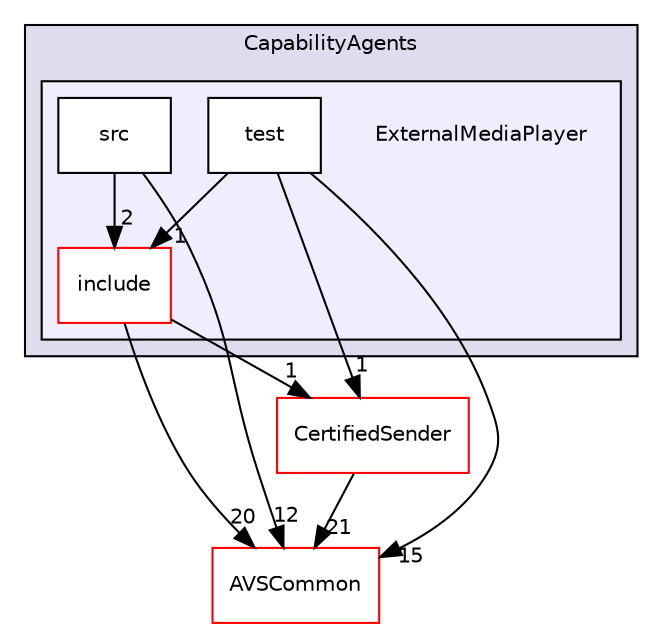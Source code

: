 digraph "/home/ANT.AMAZON.COM/womw/workplace/1.19_release/doxy/avs-device-sdk/CapabilityAgents/ExternalMediaPlayer" {
  compound=true
  node [ fontsize="10", fontname="Helvetica"];
  edge [ labelfontsize="10", labelfontname="Helvetica"];
  subgraph clusterdir_7cf910bd1d7603f12ef47ff650cec893 {
    graph [ bgcolor="#ddddee", pencolor="black", label="CapabilityAgents" fontname="Helvetica", fontsize="10", URL="dir_7cf910bd1d7603f12ef47ff650cec893.html"]
  subgraph clusterdir_a76b392fe5ef3dcdb4d5296d7cae461e {
    graph [ bgcolor="#eeeeff", pencolor="black", label="" URL="dir_a76b392fe5ef3dcdb4d5296d7cae461e.html"];
    dir_a76b392fe5ef3dcdb4d5296d7cae461e [shape=plaintext label="ExternalMediaPlayer"];
    dir_68d5dfd4dd8e84823fb789e3f3a36d40 [shape=box label="include" color="red" fillcolor="white" style="filled" URL="dir_68d5dfd4dd8e84823fb789e3f3a36d40.html"];
    dir_905cdd7d6deecb22a97b9baafb626602 [shape=box label="src" color="black" fillcolor="white" style="filled" URL="dir_905cdd7d6deecb22a97b9baafb626602.html"];
    dir_7703af938eacf75384f831dda6ee3006 [shape=box label="test" color="black" fillcolor="white" style="filled" URL="dir_7703af938eacf75384f831dda6ee3006.html"];
  }
  }
  dir_cf27311ab9f4263eef70b28364b95692 [shape=box label="CertifiedSender" fillcolor="white" style="filled" color="red" URL="dir_cf27311ab9f4263eef70b28364b95692.html"];
  dir_13e65effb2bde530b17b3d5eefcd0266 [shape=box label="AVSCommon" fillcolor="white" style="filled" color="red" URL="dir_13e65effb2bde530b17b3d5eefcd0266.html"];
  dir_905cdd7d6deecb22a97b9baafb626602->dir_13e65effb2bde530b17b3d5eefcd0266 [headlabel="12", labeldistance=1.5 headhref="dir_000208_000017.html"];
  dir_905cdd7d6deecb22a97b9baafb626602->dir_68d5dfd4dd8e84823fb789e3f3a36d40 [headlabel="2", labeldistance=1.5 headhref="dir_000208_000206.html"];
  dir_7703af938eacf75384f831dda6ee3006->dir_cf27311ab9f4263eef70b28364b95692 [headlabel="1", labeldistance=1.5 headhref="dir_000209_000279.html"];
  dir_7703af938eacf75384f831dda6ee3006->dir_13e65effb2bde530b17b3d5eefcd0266 [headlabel="15", labeldistance=1.5 headhref="dir_000209_000017.html"];
  dir_7703af938eacf75384f831dda6ee3006->dir_68d5dfd4dd8e84823fb789e3f3a36d40 [headlabel="1", labeldistance=1.5 headhref="dir_000209_000206.html"];
  dir_cf27311ab9f4263eef70b28364b95692->dir_13e65effb2bde530b17b3d5eefcd0266 [headlabel="21", labeldistance=1.5 headhref="dir_000279_000017.html"];
  dir_68d5dfd4dd8e84823fb789e3f3a36d40->dir_cf27311ab9f4263eef70b28364b95692 [headlabel="1", labeldistance=1.5 headhref="dir_000206_000279.html"];
  dir_68d5dfd4dd8e84823fb789e3f3a36d40->dir_13e65effb2bde530b17b3d5eefcd0266 [headlabel="20", labeldistance=1.5 headhref="dir_000206_000017.html"];
}
